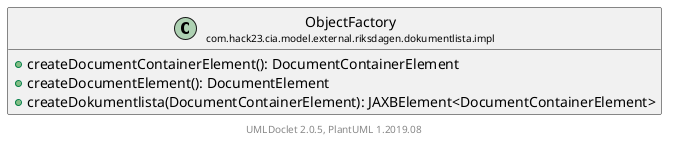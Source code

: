 @startuml
    set namespaceSeparator none
    hide empty fields
    hide empty methods

    class "<size:14>ObjectFactory\n<size:10>com.hack23.cia.model.external.riksdagen.dokumentlista.impl" as com.hack23.cia.model.external.riksdagen.dokumentlista.impl.ObjectFactory [[ObjectFactory.html]] {
        +createDocumentContainerElement(): DocumentContainerElement
        +createDocumentElement(): DocumentElement
        +createDokumentlista(DocumentContainerElement): JAXBElement<DocumentContainerElement>
    }

    center footer UMLDoclet 2.0.5, PlantUML 1.2019.08
@enduml
